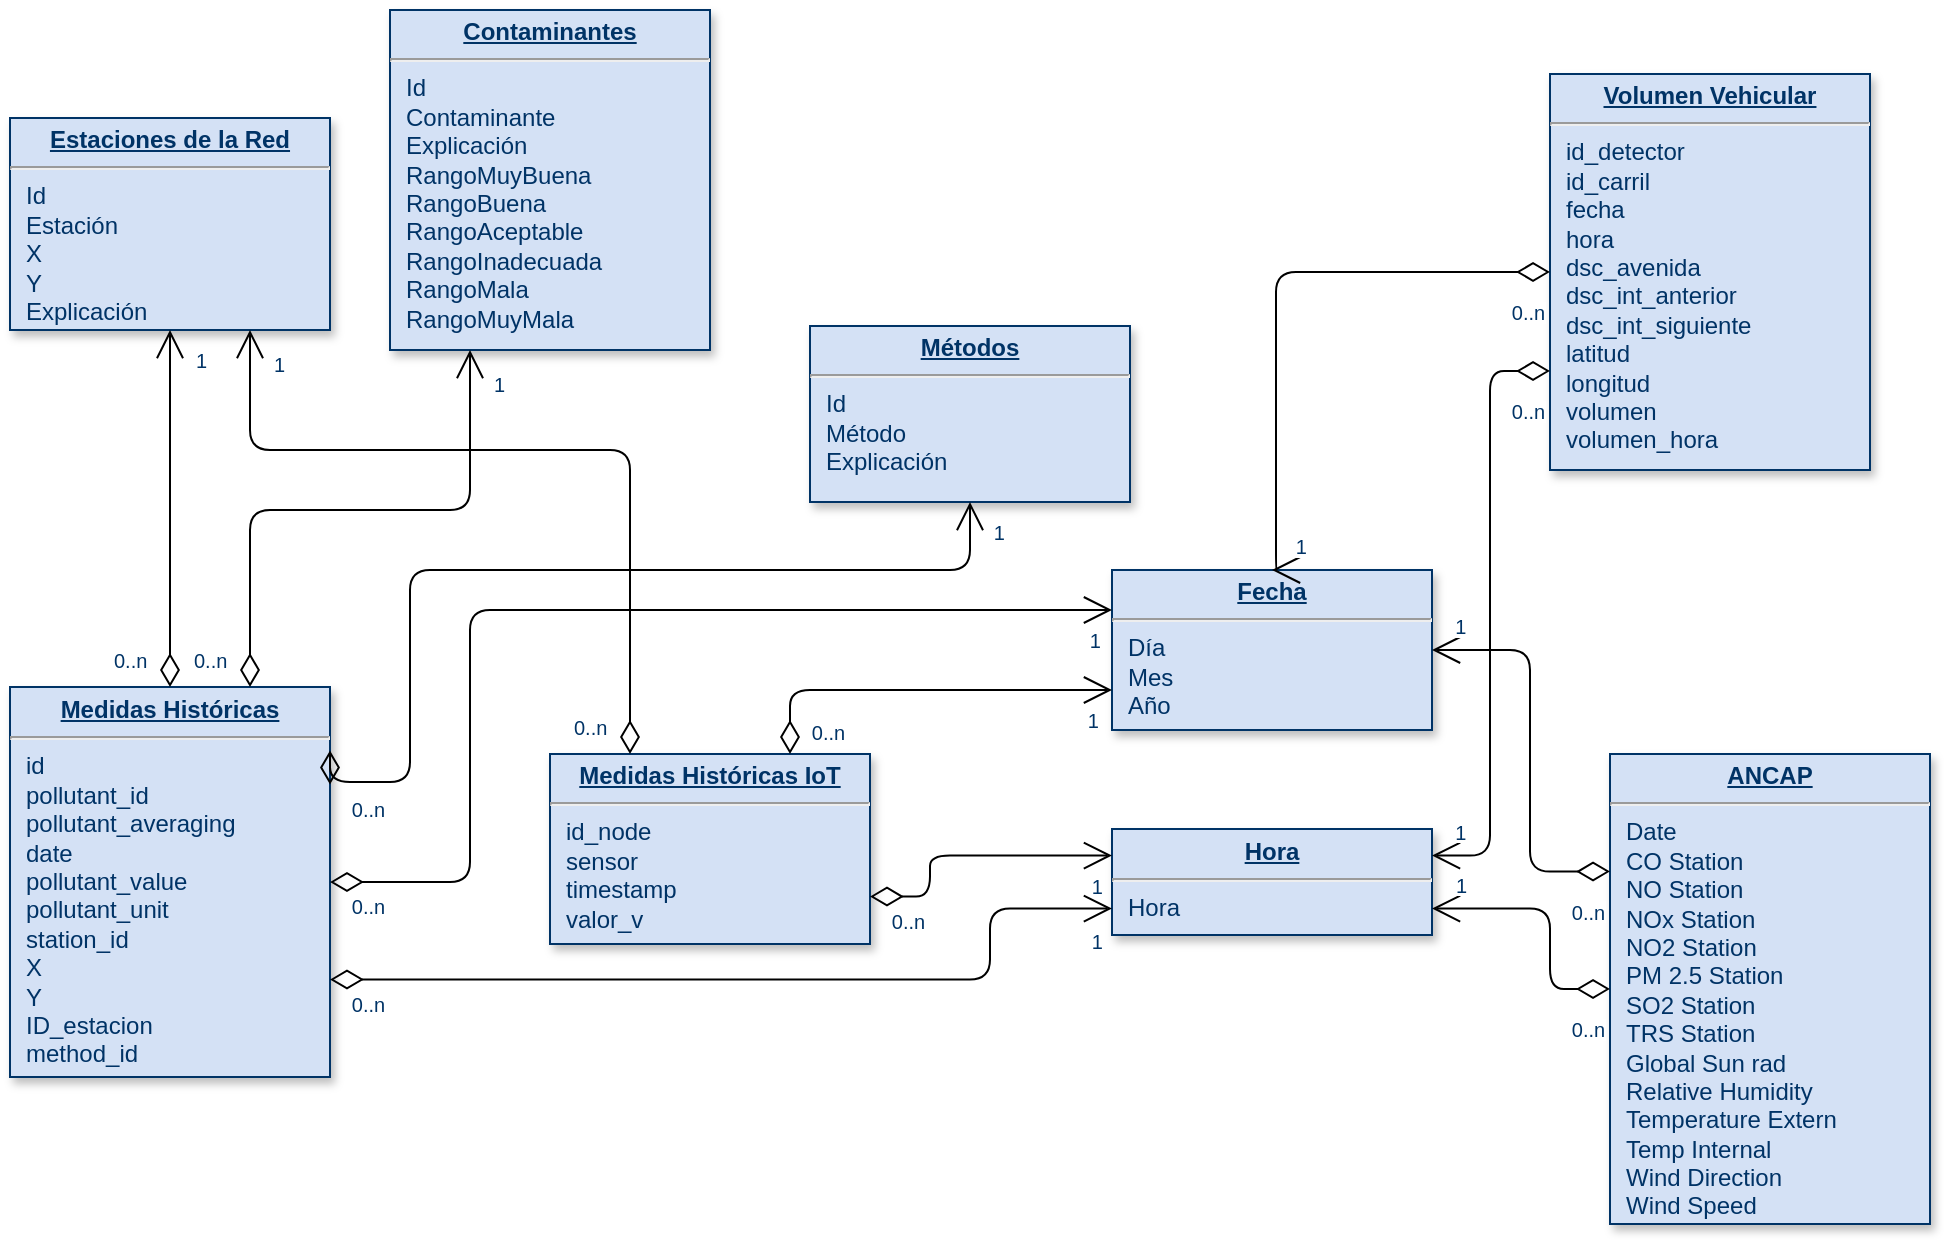<mxfile pages="1" version="11.2.5" type="device"><diagram name="Page-1" id="efa7a0a1-bf9b-a30e-e6df-94a7791c09e9"><mxGraphModel dx="786" dy="582" grid="1" gridSize="10" guides="1" tooltips="1" connect="1" arrows="1" fold="1" page="1" pageScale="1" pageWidth="826" pageHeight="1169" background="#ffffff" math="0" shadow="0"><root><mxCell id="0"/><mxCell id="1" parent="0"/><mxCell id="19" value="&lt;p style=&quot;margin: 0px ; margin-top: 4px ; text-align: center ; text-decoration: underline&quot;&gt;&lt;strong&gt;Contaminantes&lt;/strong&gt;&lt;/p&gt;&lt;hr&gt;&lt;p style=&quot;margin: 0px ; margin-left: 8px&quot;&gt;Id&lt;br&gt;Contaminante&lt;/p&gt;&lt;p style=&quot;margin: 0px ; margin-left: 8px&quot;&gt;Explicación&lt;/p&gt;&lt;p style=&quot;margin: 0px ; margin-left: 8px&quot;&gt;RangoMuyBuena&lt;/p&gt;&lt;p style=&quot;margin: 0px ; margin-left: 8px&quot;&gt;RangoBuena&lt;br&gt;&lt;/p&gt;&lt;p style=&quot;margin: 0px ; margin-left: 8px&quot;&gt;RangoAceptable&lt;/p&gt;&lt;p style=&quot;margin: 0px ; margin-left: 8px&quot;&gt;RangoInadecuada&lt;/p&gt;&lt;p style=&quot;margin: 0px ; margin-left: 8px&quot;&gt;RangoMala&lt;/p&gt;&lt;p style=&quot;margin: 0px ; margin-left: 8px&quot;&gt;RangoMuyMala&lt;/p&gt;" style="verticalAlign=top;align=left;overflow=fill;fontSize=12;fontFamily=Helvetica;html=1;strokeColor=#003366;shadow=1;fillColor=#D4E1F5;fontColor=#003366" parent="1" vertex="1"><mxGeometry x="230" y="20" width="160" height="170" as="geometry"/></mxCell><mxCell id="20" value="&lt;p style=&quot;margin: 0px ; margin-top: 4px ; text-align: center ; text-decoration: underline&quot;&gt;&lt;strong&gt;ANCAP&lt;/strong&gt;&lt;/p&gt;&lt;hr&gt;&lt;p style=&quot;margin: 0px ; margin-left: 8px&quot;&gt;Date&lt;/p&gt;&lt;p style=&quot;margin: 0px ; margin-left: 8px&quot;&gt;CO Station&lt;/p&gt;&lt;p style=&quot;margin: 0px ; margin-left: 8px&quot;&gt;NO Station&lt;/p&gt;&lt;p style=&quot;margin: 0px ; margin-left: 8px&quot;&gt;NOx Station&lt;/p&gt;&lt;p style=&quot;margin: 0px ; margin-left: 8px&quot;&gt;NO2 Station&lt;/p&gt;&lt;p style=&quot;margin: 0px ; margin-left: 8px&quot;&gt;PM 2.5 Station&lt;/p&gt;&lt;p style=&quot;margin: 0px ; margin-left: 8px&quot;&gt;SO2 Station&lt;/p&gt;&lt;p style=&quot;margin: 0px ; margin-left: 8px&quot;&gt;TRS Station&lt;/p&gt;&lt;p style=&quot;margin: 0px ; margin-left: 8px&quot;&gt;Global Sun rad&lt;/p&gt;&lt;p style=&quot;margin: 0px ; margin-left: 8px&quot;&gt;Relative Humidity&lt;/p&gt;&lt;p style=&quot;margin: 0px ; margin-left: 8px&quot;&gt;Temperature Extern&lt;/p&gt;&lt;p style=&quot;margin: 0px ; margin-left: 8px&quot;&gt;Temp Internal&lt;/p&gt;&lt;p style=&quot;margin: 0px ; margin-left: 8px&quot;&gt;Wind Direction&lt;/p&gt;&lt;p style=&quot;margin: 0px ; margin-left: 8px&quot;&gt;Wind Speed&lt;/p&gt;" style="verticalAlign=top;align=left;overflow=fill;fontSize=12;fontFamily=Helvetica;html=1;strokeColor=#003366;shadow=1;fillColor=#D4E1F5;fontColor=#003366" parent="1" vertex="1"><mxGeometry x="840" y="392" width="160" height="235" as="geometry"/></mxCell><mxCell id="21" value="&lt;p style=&quot;margin: 0px ; margin-top: 4px ; text-align: center ; text-decoration: underline&quot;&gt;&lt;strong&gt;Medidas Históricas&lt;/strong&gt;&lt;/p&gt;&lt;hr&gt;&lt;p style=&quot;margin: 0px ; margin-left: 8px&quot;&gt;id&lt;/p&gt;&lt;p style=&quot;margin: 0px ; margin-left: 8px&quot;&gt;pollutant_id&lt;/p&gt;&lt;p style=&quot;margin: 0px ; margin-left: 8px&quot;&gt;pollutant_averaging&lt;/p&gt;&lt;p style=&quot;margin: 0px ; margin-left: 8px&quot;&gt;date&lt;/p&gt;&lt;p style=&quot;margin: 0px ; margin-left: 8px&quot;&gt;pollutant_value&lt;/p&gt;&lt;p style=&quot;margin: 0px ; margin-left: 8px&quot;&gt;pollutant_unit&lt;/p&gt;&lt;p style=&quot;margin: 0px ; margin-left: 8px&quot;&gt;station_id&lt;/p&gt;&lt;p style=&quot;margin: 0px ; margin-left: 8px&quot;&gt;X&lt;/p&gt;&lt;p style=&quot;margin: 0px ; margin-left: 8px&quot;&gt;Y&lt;/p&gt;&lt;p style=&quot;margin: 0px ; margin-left: 8px&quot;&gt;ID_estacion&lt;/p&gt;&lt;p style=&quot;margin: 0px ; margin-left: 8px&quot;&gt;method_id&lt;/p&gt;" style="verticalAlign=top;align=left;overflow=fill;fontSize=12;fontFamily=Helvetica;html=1;strokeColor=#003366;shadow=1;fillColor=#D4E1F5;fontColor=#003366" parent="1" vertex="1"><mxGeometry x="40" y="358.5" width="160" height="195" as="geometry"/></mxCell><mxCell id="23" value="&lt;p style=&quot;margin: 0px ; margin-top: 4px ; text-align: center ; text-decoration: underline&quot;&gt;&lt;strong&gt;Métodos&lt;/strong&gt;&lt;/p&gt;&lt;hr&gt;&lt;p style=&quot;margin: 0px 0px 0px 8px&quot;&gt;Id&lt;br&gt;Método&lt;/p&gt;&lt;p style=&quot;margin: 0px 0px 0px 8px&quot;&gt;Explicación&lt;/p&gt;" style="verticalAlign=top;align=left;overflow=fill;fontSize=12;fontFamily=Helvetica;html=1;strokeColor=#003366;shadow=1;fillColor=#D4E1F5;fontColor=#003366" parent="1" vertex="1"><mxGeometry x="440" y="178" width="160" height="88" as="geometry"/></mxCell><mxCell id="25" value="&lt;p style=&quot;margin: 0px ; margin-top: 4px ; text-align: center ; text-decoration: underline&quot;&gt;&lt;strong&gt;Estaciones de la Red&lt;/strong&gt;&lt;/p&gt;&lt;hr&gt;&lt;p style=&quot;margin: 0px ; margin-left: 8px&quot;&gt;Id&lt;/p&gt;&lt;p style=&quot;margin: 0px ; margin-left: 8px&quot;&gt;Estación&lt;/p&gt;&lt;p style=&quot;margin: 0px ; margin-left: 8px&quot;&gt;X&lt;/p&gt;&lt;p style=&quot;margin: 0px ; margin-left: 8px&quot;&gt;Y&lt;/p&gt;&lt;p style=&quot;margin: 0px ; margin-left: 8px&quot;&gt;Explicación&lt;/p&gt;" style="verticalAlign=top;align=left;overflow=fill;fontSize=12;fontFamily=Helvetica;html=1;strokeColor=#003366;shadow=1;fillColor=#D4E1F5;fontColor=#003366" parent="1" vertex="1"><mxGeometry x="40" y="74" width="160" height="106" as="geometry"/></mxCell><mxCell id="51" value="" style="endArrow=open;endSize=12;startArrow=diamondThin;startSize=14;startFill=0;edgeStyle=orthogonalEdgeStyle;entryX=0.5;entryY=1;entryDx=0;entryDy=0;exitX=1;exitY=0.25;exitDx=0;exitDy=0;" parent="1" source="21" target="23" edge="1"><mxGeometry x="389.36" y="350" as="geometry"><mxPoint x="389.36" y="350" as="sourcePoint"/><mxPoint x="549.36" y="350" as="targetPoint"/><Array as="points"><mxPoint x="200" y="406"/><mxPoint x="240" y="406"/><mxPoint x="240" y="300"/><mxPoint x="520" y="300"/></Array></mxGeometry></mxCell><mxCell id="52" value="0..n" style="resizable=0;align=left;verticalAlign=top;labelBackgroundColor=#ffffff;fontSize=10;strokeColor=#003366;shadow=1;fillColor=#D4E1F5;fontColor=#003366" parent="51" connectable="0" vertex="1"><mxGeometry x="-1" relative="1" as="geometry"><mxPoint x="8.92" as="offset"/></mxGeometry></mxCell><mxCell id="53" value="1" style="resizable=0;align=right;verticalAlign=top;labelBackgroundColor=#ffffff;fontSize=10;strokeColor=#003366;shadow=1;fillColor=#D4E1F5;fontColor=#003366" parent="51" connectable="0" vertex="1"><mxGeometry x="1" relative="1" as="geometry"><mxPoint x="18.92" y="3.04" as="offset"/></mxGeometry></mxCell><mxCell id="87" value="" style="endArrow=open;endSize=12;startArrow=diamondThin;startSize=14;startFill=0;edgeStyle=orthogonalEdgeStyle;exitX=0.5;exitY=0;exitDx=0;exitDy=0;entryX=0.5;entryY=1;entryDx=0;entryDy=0;" parent="1" source="21" target="25" edge="1"><mxGeometry x="519.36" y="200" as="geometry"><mxPoint x="120" y="280" as="sourcePoint"/><mxPoint x="90" y="270" as="targetPoint"/></mxGeometry></mxCell><mxCell id="88" value="0..n" style="resizable=0;align=left;verticalAlign=top;labelBackgroundColor=#ffffff;fontSize=10;strokeColor=#003366;shadow=1;fillColor=#D4E1F5;fontColor=#003366" parent="87" connectable="0" vertex="1"><mxGeometry x="-1" relative="1" as="geometry"><mxPoint x="-30" y="-25.5" as="offset"/></mxGeometry></mxCell><mxCell id="89" value="1" style="resizable=0;align=right;verticalAlign=top;labelBackgroundColor=#ffffff;fontSize=10;strokeColor=#003366;shadow=1;fillColor=#D4E1F5;fontColor=#003366" parent="87" connectable="0" vertex="1"><mxGeometry x="1" relative="1" as="geometry"><mxPoint x="20.0" y="3.0" as="offset"/></mxGeometry></mxCell><mxCell id="8ntGcoEySc09vfCHhJWG-114" value="&lt;p style=&quot;margin: 0px ; margin-top: 4px ; text-align: center ; text-decoration: underline&quot;&gt;&lt;strong&gt;Medidas Históricas IoT&lt;/strong&gt;&lt;/p&gt;&lt;hr&gt;&lt;p style=&quot;margin: 0px ; margin-left: 8px&quot;&gt;id_node&lt;/p&gt;&lt;p style=&quot;margin: 0px ; margin-left: 8px&quot;&gt;sensor&lt;/p&gt;&lt;p style=&quot;margin: 0px ; margin-left: 8px&quot;&gt;timestamp&lt;/p&gt;&lt;p style=&quot;margin: 0px ; margin-left: 8px&quot;&gt;valor_v&lt;/p&gt;" style="verticalAlign=top;align=left;overflow=fill;fontSize=12;fontFamily=Helvetica;html=1;strokeColor=#003366;shadow=1;fillColor=#D4E1F5;fontColor=#003366" parent="1" vertex="1"><mxGeometry x="310" y="392" width="160" height="95" as="geometry"/></mxCell><mxCell id="8ntGcoEySc09vfCHhJWG-121" value="" style="endArrow=open;endSize=12;startArrow=diamondThin;startSize=14;startFill=0;edgeStyle=orthogonalEdgeStyle;exitX=0.75;exitY=0;exitDx=0;exitDy=0;entryX=0.25;entryY=1;entryDx=0;entryDy=0;" parent="1" source="21" target="19" edge="1"><mxGeometry x="529.36" y="210" as="geometry"><mxPoint x="129.857" y="335.714" as="sourcePoint"/><mxPoint x="129.857" y="244.286" as="targetPoint"/><Array as="points"><mxPoint x="160" y="270"/><mxPoint x="270" y="270"/></Array></mxGeometry></mxCell><mxCell id="8ntGcoEySc09vfCHhJWG-122" value="0..n" style="resizable=0;align=left;verticalAlign=top;labelBackgroundColor=#ffffff;fontSize=10;strokeColor=#003366;shadow=1;fillColor=#D4E1F5;fontColor=#003366" parent="8ntGcoEySc09vfCHhJWG-121" connectable="0" vertex="1"><mxGeometry x="-1" relative="1" as="geometry"><mxPoint x="-30" y="-25.5" as="offset"/></mxGeometry></mxCell><mxCell id="8ntGcoEySc09vfCHhJWG-123" value="1" style="resizable=0;align=right;verticalAlign=top;labelBackgroundColor=#ffffff;fontSize=10;strokeColor=#003366;shadow=1;fillColor=#D4E1F5;fontColor=#003366" parent="8ntGcoEySc09vfCHhJWG-121" connectable="0" vertex="1"><mxGeometry x="1" relative="1" as="geometry"><mxPoint x="19.0" y="5.0" as="offset"/></mxGeometry></mxCell><mxCell id="8ntGcoEySc09vfCHhJWG-124" value="" style="endArrow=open;endSize=12;startArrow=diamondThin;startSize=14;startFill=0;edgeStyle=orthogonalEdgeStyle;exitX=0.25;exitY=0;exitDx=0;exitDy=0;entryX=0.75;entryY=1;entryDx=0;entryDy=0;" parent="1" source="8ntGcoEySc09vfCHhJWG-114" target="25" edge="1"><mxGeometry x="539.36" y="220" as="geometry"><mxPoint x="169.857" y="335.714" as="sourcePoint"/><mxPoint x="309.857" y="204.286" as="targetPoint"/><Array as="points"><mxPoint x="350" y="240"/><mxPoint x="160" y="240"/></Array></mxGeometry></mxCell><mxCell id="8ntGcoEySc09vfCHhJWG-125" value="0..n" style="resizable=0;align=left;verticalAlign=top;labelBackgroundColor=#ffffff;fontSize=10;strokeColor=#003366;shadow=1;fillColor=#D4E1F5;fontColor=#003366" parent="8ntGcoEySc09vfCHhJWG-124" connectable="0" vertex="1"><mxGeometry x="-1" relative="1" as="geometry"><mxPoint x="-30" y="-25.5" as="offset"/></mxGeometry></mxCell><mxCell id="8ntGcoEySc09vfCHhJWG-126" value="1" style="resizable=0;align=right;verticalAlign=top;labelBackgroundColor=#ffffff;fontSize=10;strokeColor=#003366;shadow=1;fillColor=#D4E1F5;fontColor=#003366" parent="8ntGcoEySc09vfCHhJWG-124" connectable="0" vertex="1"><mxGeometry x="1" relative="1" as="geometry"><mxPoint x="19.0" y="5.0" as="offset"/></mxGeometry></mxCell><mxCell id="8ntGcoEySc09vfCHhJWG-127" value="&lt;p style=&quot;margin: 0px ; margin-top: 4px ; text-align: center ; text-decoration: underline&quot;&gt;&lt;strong&gt;Fecha&lt;/strong&gt;&lt;/p&gt;&lt;hr&gt;&lt;p style=&quot;margin: 0px 0px 0px 8px&quot;&gt;Día&lt;br&gt;&lt;/p&gt;&lt;p style=&quot;margin: 0px 0px 0px 8px&quot;&gt;Mes&lt;/p&gt;&lt;p style=&quot;margin: 0px 0px 0px 8px&quot;&gt;Año&lt;/p&gt;" style="verticalAlign=top;align=left;overflow=fill;fontSize=12;fontFamily=Helvetica;html=1;strokeColor=#003366;shadow=1;fillColor=#D4E1F5;fontColor=#003366" parent="1" vertex="1"><mxGeometry x="591" y="300" width="160" height="80" as="geometry"/></mxCell><mxCell id="8ntGcoEySc09vfCHhJWG-130" value="&lt;p style=&quot;margin: 0px ; margin-top: 4px ; text-align: center ; text-decoration: underline&quot;&gt;&lt;strong&gt;Hora&lt;/strong&gt;&lt;/p&gt;&lt;hr&gt;&lt;p style=&quot;margin: 0px 0px 0px 8px&quot;&gt;Hora&lt;/p&gt;" style="verticalAlign=top;align=left;overflow=fill;fontSize=12;fontFamily=Helvetica;html=1;strokeColor=#003366;shadow=1;fillColor=#D4E1F5;fontColor=#003366" parent="1" vertex="1"><mxGeometry x="591" y="429.5" width="160" height="53" as="geometry"/></mxCell><mxCell id="8ntGcoEySc09vfCHhJWG-131" value="" style="endArrow=open;endSize=12;startArrow=diamondThin;startSize=14;startFill=0;edgeStyle=orthogonalEdgeStyle;entryX=0;entryY=0.25;entryDx=0;entryDy=0;exitX=1;exitY=0.5;exitDx=0;exitDy=0;" parent="1" source="21" target="8ntGcoEySc09vfCHhJWG-127" edge="1"><mxGeometry x="399.36" y="360" as="geometry"><mxPoint x="209.857" y="384.286" as="sourcePoint"/><mxPoint x="539.857" y="275.714" as="targetPoint"/><Array as="points"><mxPoint x="270" y="456"/><mxPoint x="270" y="320"/></Array></mxGeometry></mxCell><mxCell id="8ntGcoEySc09vfCHhJWG-132" value="0..n" style="resizable=0;align=left;verticalAlign=top;labelBackgroundColor=#ffffff;fontSize=10;strokeColor=#003366;shadow=1;fillColor=#D4E1F5;fontColor=#003366" parent="8ntGcoEySc09vfCHhJWG-131" connectable="0" vertex="1"><mxGeometry x="-1" relative="1" as="geometry"><mxPoint x="8.92" as="offset"/></mxGeometry></mxCell><mxCell id="8ntGcoEySc09vfCHhJWG-133" value="1" style="resizable=0;align=right;verticalAlign=top;labelBackgroundColor=#ffffff;fontSize=10;strokeColor=#003366;shadow=1;fillColor=#D4E1F5;fontColor=#003366" parent="8ntGcoEySc09vfCHhJWG-131" connectable="0" vertex="1"><mxGeometry x="1" relative="1" as="geometry"><mxPoint x="-4.08" y="3.04" as="offset"/></mxGeometry></mxCell><mxCell id="8ntGcoEySc09vfCHhJWG-134" value="" style="endArrow=open;endSize=12;startArrow=diamondThin;startSize=14;startFill=0;edgeStyle=orthogonalEdgeStyle;entryX=0;entryY=0.25;entryDx=0;entryDy=0;exitX=1;exitY=0.75;exitDx=0;exitDy=0;" parent="1" source="8ntGcoEySc09vfCHhJWG-114" target="8ntGcoEySc09vfCHhJWG-130" edge="1"><mxGeometry x="409.36" y="370" as="geometry"><mxPoint x="209.857" y="432.857" as="sourcePoint"/><mxPoint x="601.286" y="350.0" as="targetPoint"/><Array as="points"><mxPoint x="500" y="463"/><mxPoint x="500" y="443"/></Array></mxGeometry></mxCell><mxCell id="8ntGcoEySc09vfCHhJWG-135" value="0..n" style="resizable=0;align=left;verticalAlign=top;labelBackgroundColor=#ffffff;fontSize=10;strokeColor=#003366;shadow=1;fillColor=#D4E1F5;fontColor=#003366" parent="8ntGcoEySc09vfCHhJWG-134" connectable="0" vertex="1"><mxGeometry x="-1" relative="1" as="geometry"><mxPoint x="8.92" as="offset"/></mxGeometry></mxCell><mxCell id="8ntGcoEySc09vfCHhJWG-136" value="1" style="resizable=0;align=right;verticalAlign=top;labelBackgroundColor=#ffffff;fontSize=10;strokeColor=#003366;shadow=1;fillColor=#D4E1F5;fontColor=#003366" parent="8ntGcoEySc09vfCHhJWG-134" connectable="0" vertex="1"><mxGeometry x="1" relative="1" as="geometry"><mxPoint x="-3.08" y="3.04" as="offset"/></mxGeometry></mxCell><mxCell id="8ntGcoEySc09vfCHhJWG-137" value="" style="endArrow=open;endSize=12;startArrow=diamondThin;startSize=14;startFill=0;edgeStyle=orthogonalEdgeStyle;entryX=0;entryY=0.75;entryDx=0;entryDy=0;exitX=1;exitY=0.75;exitDx=0;exitDy=0;" parent="1" source="21" target="8ntGcoEySc09vfCHhJWG-130" edge="1"><mxGeometry x="419.36" y="380" as="geometry"><mxPoint x="479.857" y="520" as="sourcePoint"/><mxPoint x="601.286" y="465.714" as="targetPoint"/><Array as="points"><mxPoint x="530" y="504"/><mxPoint x="530" y="469"/></Array></mxGeometry></mxCell><mxCell id="8ntGcoEySc09vfCHhJWG-138" value="0..n" style="resizable=0;align=left;verticalAlign=top;labelBackgroundColor=#ffffff;fontSize=10;strokeColor=#003366;shadow=1;fillColor=#D4E1F5;fontColor=#003366" parent="8ntGcoEySc09vfCHhJWG-137" connectable="0" vertex="1"><mxGeometry x="-1" relative="1" as="geometry"><mxPoint x="8.92" as="offset"/></mxGeometry></mxCell><mxCell id="8ntGcoEySc09vfCHhJWG-139" value="1" style="resizable=0;align=right;verticalAlign=top;labelBackgroundColor=#ffffff;fontSize=10;strokeColor=#003366;shadow=1;fillColor=#D4E1F5;fontColor=#003366" parent="8ntGcoEySc09vfCHhJWG-137" connectable="0" vertex="1"><mxGeometry x="1" relative="1" as="geometry"><mxPoint x="-3.08" y="4.04" as="offset"/></mxGeometry></mxCell><mxCell id="8ntGcoEySc09vfCHhJWG-140" value="" style="endArrow=open;endSize=12;startArrow=diamondThin;startSize=14;startFill=0;edgeStyle=orthogonalEdgeStyle;entryX=0;entryY=0.75;entryDx=0;entryDy=0;exitX=0.75;exitY=0;exitDx=0;exitDy=0;" parent="1" source="8ntGcoEySc09vfCHhJWG-114" target="8ntGcoEySc09vfCHhJWG-127" edge="1"><mxGeometry x="347.86" y="269" as="geometry"><mxPoint x="408.357" y="456.143" as="sourcePoint"/><mxPoint x="529.786" y="354.714" as="targetPoint"/><Array as="points"><mxPoint x="430" y="360"/></Array></mxGeometry></mxCell><mxCell id="8ntGcoEySc09vfCHhJWG-141" value="0..n" style="resizable=0;align=left;verticalAlign=top;labelBackgroundColor=#ffffff;fontSize=10;strokeColor=#003366;shadow=1;fillColor=#D4E1F5;fontColor=#003366" parent="8ntGcoEySc09vfCHhJWG-140" connectable="0" vertex="1"><mxGeometry x="-1" relative="1" as="geometry"><mxPoint x="8.92" y="-23" as="offset"/></mxGeometry></mxCell><mxCell id="8ntGcoEySc09vfCHhJWG-142" value="1" style="resizable=0;align=right;verticalAlign=top;labelBackgroundColor=#ffffff;fontSize=10;strokeColor=#003366;shadow=1;fillColor=#D4E1F5;fontColor=#003366" parent="8ntGcoEySc09vfCHhJWG-140" connectable="0" vertex="1"><mxGeometry x="1" relative="1" as="geometry"><mxPoint x="-5.08" y="3.04" as="offset"/></mxGeometry></mxCell><mxCell id="8ntGcoEySc09vfCHhJWG-143" value="&lt;p style=&quot;margin: 0px ; margin-top: 4px ; text-align: center ; text-decoration: underline&quot;&gt;&lt;strong&gt;Volumen Vehicular&lt;/strong&gt;&lt;/p&gt;&lt;hr&gt;&lt;p style=&quot;margin: 0px ; margin-left: 8px&quot;&gt;id_detector&lt;/p&gt;&lt;p style=&quot;margin: 0px ; margin-left: 8px&quot;&gt;id_carril&lt;/p&gt;&lt;p style=&quot;margin: 0px ; margin-left: 8px&quot;&gt;fecha&lt;/p&gt;&lt;p style=&quot;margin: 0px ; margin-left: 8px&quot;&gt;hora&lt;/p&gt;&lt;p style=&quot;margin: 0px ; margin-left: 8px&quot;&gt;dsc_avenida&lt;/p&gt;&lt;p style=&quot;margin: 0px ; margin-left: 8px&quot;&gt;dsc_int_anterior&lt;/p&gt;&lt;p style=&quot;margin: 0px ; margin-left: 8px&quot;&gt;dsc_int_siguiente&lt;/p&gt;&lt;p style=&quot;margin: 0px ; margin-left: 8px&quot;&gt;latitud&lt;/p&gt;&lt;p style=&quot;margin: 0px ; margin-left: 8px&quot;&gt;longitud&lt;/p&gt;&lt;p style=&quot;margin: 0px ; margin-left: 8px&quot;&gt;volumen&lt;/p&gt;&lt;p style=&quot;margin: 0px ; margin-left: 8px&quot;&gt;volumen_hora&lt;/p&gt;" style="verticalAlign=top;align=left;overflow=fill;fontSize=12;fontFamily=Helvetica;html=1;strokeColor=#003366;shadow=1;fillColor=#D4E1F5;fontColor=#003366" parent="1" vertex="1"><mxGeometry x="810" y="52" width="160" height="198" as="geometry"/></mxCell><mxCell id="8ntGcoEySc09vfCHhJWG-144" value="" style="endArrow=open;endSize=12;startArrow=diamondThin;startSize=14;startFill=0;edgeStyle=orthogonalEdgeStyle;entryX=0.5;entryY=0;entryDx=0;entryDy=0;exitX=0;exitY=0.5;exitDx=0;exitDy=0;" parent="1" source="8ntGcoEySc09vfCHhJWG-143" target="8ntGcoEySc09vfCHhJWG-127" edge="1"><mxGeometry x="399.36" y="360" as="geometry"><mxPoint x="210" y="383.667" as="sourcePoint"/><mxPoint x="540" y="232" as="targetPoint"/><Array as="points"><mxPoint x="673" y="151"/></Array></mxGeometry></mxCell><mxCell id="8ntGcoEySc09vfCHhJWG-145" value="0..n" style="resizable=0;align=left;verticalAlign=top;labelBackgroundColor=#ffffff;fontSize=10;strokeColor=#003366;shadow=1;fillColor=#D4E1F5;fontColor=#003366" parent="8ntGcoEySc09vfCHhJWG-144" connectable="0" vertex="1"><mxGeometry x="-1" relative="1" as="geometry"><mxPoint x="-21.08" y="8" as="offset"/></mxGeometry></mxCell><mxCell id="8ntGcoEySc09vfCHhJWG-146" value="1" style="resizable=0;align=right;verticalAlign=top;labelBackgroundColor=#ffffff;fontSize=10;strokeColor=#003366;shadow=1;fillColor=#D4E1F5;fontColor=#003366" parent="8ntGcoEySc09vfCHhJWG-144" connectable="0" vertex="1"><mxGeometry x="1" relative="1" as="geometry"><mxPoint x="18.92" y="-23.96" as="offset"/></mxGeometry></mxCell><mxCell id="8ntGcoEySc09vfCHhJWG-147" value="" style="endArrow=open;endSize=12;startArrow=diamondThin;startSize=14;startFill=0;edgeStyle=orthogonalEdgeStyle;entryX=1;entryY=0.25;entryDx=0;entryDy=0;exitX=0;exitY=0.75;exitDx=0;exitDy=0;" parent="1" source="8ntGcoEySc09vfCHhJWG-143" target="8ntGcoEySc09vfCHhJWG-130" edge="1"><mxGeometry x="409.36" y="370" as="geometry"><mxPoint x="820" y="160.333" as="sourcePoint"/><mxPoint x="681.667" y="310.333" as="targetPoint"/><Array as="points"><mxPoint x="780" y="200"/><mxPoint x="780" y="442"/></Array></mxGeometry></mxCell><mxCell id="8ntGcoEySc09vfCHhJWG-148" value="0..n" style="resizable=0;align=left;verticalAlign=top;labelBackgroundColor=#ffffff;fontSize=10;strokeColor=#003366;shadow=1;fillColor=#D4E1F5;fontColor=#003366" parent="8ntGcoEySc09vfCHhJWG-147" connectable="0" vertex="1"><mxGeometry x="-1" relative="1" as="geometry"><mxPoint x="-21.08" y="8" as="offset"/></mxGeometry></mxCell><mxCell id="8ntGcoEySc09vfCHhJWG-149" value="1" style="resizable=0;align=right;verticalAlign=top;labelBackgroundColor=#ffffff;fontSize=10;strokeColor=#003366;shadow=1;fillColor=#D4E1F5;fontColor=#003366" parent="8ntGcoEySc09vfCHhJWG-147" connectable="0" vertex="1"><mxGeometry x="1" relative="1" as="geometry"><mxPoint x="18.92" y="-23.96" as="offset"/></mxGeometry></mxCell><mxCell id="8ntGcoEySc09vfCHhJWG-150" value="" style="endArrow=open;endSize=12;startArrow=diamondThin;startSize=14;startFill=0;edgeStyle=orthogonalEdgeStyle;entryX=1;entryY=0.5;entryDx=0;entryDy=0;exitX=0;exitY=0.25;exitDx=0;exitDy=0;" parent="1" source="20" target="8ntGcoEySc09vfCHhJWG-127" edge="1"><mxGeometry x="419.36" y="380" as="geometry"><mxPoint x="820" y="210.333" as="sourcePoint"/><mxPoint x="761.667" y="452" as="targetPoint"/><Array as="points"><mxPoint x="800" y="451"/><mxPoint x="800" y="340"/></Array></mxGeometry></mxCell><mxCell id="8ntGcoEySc09vfCHhJWG-151" value="0..n" style="resizable=0;align=left;verticalAlign=top;labelBackgroundColor=#ffffff;fontSize=10;strokeColor=#003366;shadow=1;fillColor=#D4E1F5;fontColor=#003366" parent="8ntGcoEySc09vfCHhJWG-150" connectable="0" vertex="1"><mxGeometry x="-1" relative="1" as="geometry"><mxPoint x="-21.08" y="8" as="offset"/></mxGeometry></mxCell><mxCell id="8ntGcoEySc09vfCHhJWG-152" value="1" style="resizable=0;align=right;verticalAlign=top;labelBackgroundColor=#ffffff;fontSize=10;strokeColor=#003366;shadow=1;fillColor=#D4E1F5;fontColor=#003366" parent="8ntGcoEySc09vfCHhJWG-150" connectable="0" vertex="1"><mxGeometry x="1" relative="1" as="geometry"><mxPoint x="18.92" y="-23.96" as="offset"/></mxGeometry></mxCell><mxCell id="8ntGcoEySc09vfCHhJWG-153" value="" style="endArrow=open;endSize=12;startArrow=diamondThin;startSize=14;startFill=0;edgeStyle=orthogonalEdgeStyle;entryX=1;entryY=0.75;entryDx=0;entryDy=0;exitX=0;exitY=0.5;exitDx=0;exitDy=0;" parent="1" source="20" target="8ntGcoEySc09vfCHhJWG-130" edge="1"><mxGeometry x="429.36" y="390" as="geometry"><mxPoint x="850" y="413.667" as="sourcePoint"/><mxPoint x="761.667" y="350.333" as="targetPoint"/><Array as="points"><mxPoint x="810" y="510"/><mxPoint x="810" y="469"/></Array></mxGeometry></mxCell><mxCell id="8ntGcoEySc09vfCHhJWG-154" value="0..n" style="resizable=0;align=left;verticalAlign=top;labelBackgroundColor=#ffffff;fontSize=10;strokeColor=#003366;shadow=1;fillColor=#D4E1F5;fontColor=#003366" parent="8ntGcoEySc09vfCHhJWG-153" connectable="0" vertex="1"><mxGeometry x="-1" relative="1" as="geometry"><mxPoint x="-21.08" y="8" as="offset"/></mxGeometry></mxCell><mxCell id="8ntGcoEySc09vfCHhJWG-155" value="1" style="resizable=0;align=right;verticalAlign=top;labelBackgroundColor=#ffffff;fontSize=10;strokeColor=#003366;shadow=1;fillColor=#D4E1F5;fontColor=#003366" parent="8ntGcoEySc09vfCHhJWG-153" connectable="0" vertex="1"><mxGeometry x="1" relative="1" as="geometry"><mxPoint x="18.92" y="-23.96" as="offset"/></mxGeometry></mxCell></root></mxGraphModel></diagram></mxfile>
